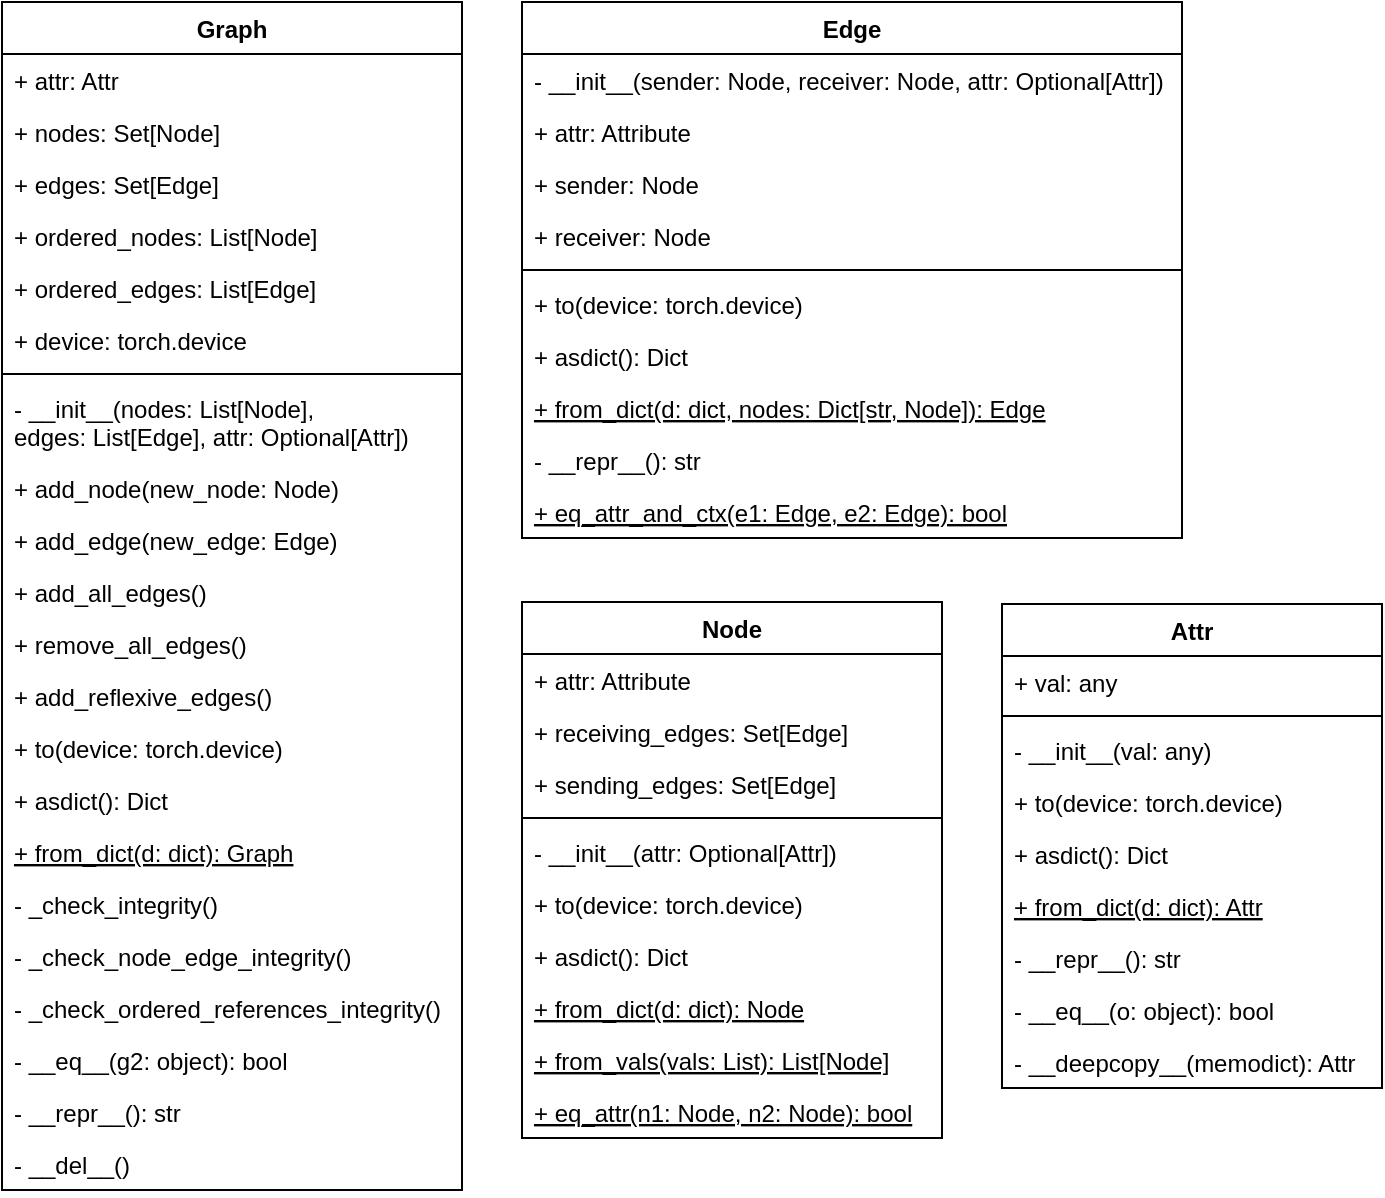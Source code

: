 <mxfile version="10.6.0" type="device"><diagram id="dk6zgPQ9us-1HwVe-dpw" name="Page-1"><mxGraphModel dx="761" dy="899" grid="1" gridSize="10" guides="1" tooltips="1" connect="1" arrows="1" fold="1" page="1" pageScale="1" pageWidth="850" pageHeight="1100" math="0" shadow="0"><root><mxCell id="0"/><mxCell id="1" parent="0"/><mxCell id="7guk4XkJLZW-41GpNr8G-1" value="Attr" style="swimlane;fontStyle=1;align=center;verticalAlign=top;childLayout=stackLayout;horizontal=1;startSize=26;horizontalStack=0;resizeParent=1;resizeParentMax=0;resizeLast=0;collapsible=1;marginBottom=0;" vertex="1" parent="1"><mxGeometry x="510" y="412" width="190" height="242" as="geometry"/></mxCell><mxCell id="7guk4XkJLZW-41GpNr8G-2" value="+ val: any" style="text;strokeColor=none;fillColor=none;align=left;verticalAlign=top;spacingLeft=4;spacingRight=4;overflow=hidden;rotatable=0;points=[[0,0.5],[1,0.5]];portConstraint=eastwest;" vertex="1" parent="7guk4XkJLZW-41GpNr8G-1"><mxGeometry y="26" width="190" height="26" as="geometry"/></mxCell><mxCell id="7guk4XkJLZW-41GpNr8G-3" value="" style="line;strokeWidth=1;fillColor=none;align=left;verticalAlign=middle;spacingTop=-1;spacingLeft=3;spacingRight=3;rotatable=0;labelPosition=right;points=[];portConstraint=eastwest;" vertex="1" parent="7guk4XkJLZW-41GpNr8G-1"><mxGeometry y="52" width="190" height="8" as="geometry"/></mxCell><mxCell id="7guk4XkJLZW-41GpNr8G-61" value="- __init__(val: any)&#10;" style="text;strokeColor=none;fillColor=none;align=left;verticalAlign=top;spacingLeft=4;spacingRight=4;overflow=hidden;rotatable=0;points=[[0,0.5],[1,0.5]];portConstraint=eastwest;" vertex="1" parent="7guk4XkJLZW-41GpNr8G-1"><mxGeometry y="60" width="190" height="26" as="geometry"/></mxCell><mxCell id="7guk4XkJLZW-41GpNr8G-47" value="+ to(device: torch.device)&#10;" style="text;strokeColor=none;fillColor=none;align=left;verticalAlign=top;spacingLeft=4;spacingRight=4;overflow=hidden;rotatable=0;points=[[0,0.5],[1,0.5]];portConstraint=eastwest;" vertex="1" parent="7guk4XkJLZW-41GpNr8G-1"><mxGeometry y="86" width="190" height="26" as="geometry"/></mxCell><mxCell id="7guk4XkJLZW-41GpNr8G-62" value="+ asdict(): Dict&#10;" style="text;strokeColor=none;fillColor=none;align=left;verticalAlign=top;spacingLeft=4;spacingRight=4;overflow=hidden;rotatable=0;points=[[0,0.5],[1,0.5]];portConstraint=eastwest;" vertex="1" parent="7guk4XkJLZW-41GpNr8G-1"><mxGeometry y="112" width="190" height="26" as="geometry"/></mxCell><mxCell id="7guk4XkJLZW-41GpNr8G-63" value="+ from_dict(d: dict): Attr&#10;" style="text;strokeColor=none;fillColor=none;align=left;verticalAlign=top;spacingLeft=4;spacingRight=4;overflow=hidden;rotatable=0;points=[[0,0.5],[1,0.5]];portConstraint=eastwest;fontStyle=4" vertex="1" parent="7guk4XkJLZW-41GpNr8G-1"><mxGeometry y="138" width="190" height="26" as="geometry"/></mxCell><mxCell id="7guk4XkJLZW-41GpNr8G-65" value="- __repr__(): str&#10;" style="text;strokeColor=none;fillColor=none;align=left;verticalAlign=top;spacingLeft=4;spacingRight=4;overflow=hidden;rotatable=0;points=[[0,0.5],[1,0.5]];portConstraint=eastwest;" vertex="1" parent="7guk4XkJLZW-41GpNr8G-1"><mxGeometry y="164" width="190" height="26" as="geometry"/></mxCell><mxCell id="7guk4XkJLZW-41GpNr8G-64" value="- __eq__(o: object): bool&#10;" style="text;strokeColor=none;fillColor=none;align=left;verticalAlign=top;spacingLeft=4;spacingRight=4;overflow=hidden;rotatable=0;points=[[0,0.5],[1,0.5]];portConstraint=eastwest;" vertex="1" parent="7guk4XkJLZW-41GpNr8G-1"><mxGeometry y="190" width="190" height="26" as="geometry"/></mxCell><mxCell id="7guk4XkJLZW-41GpNr8G-66" value="- __deepcopy__(memodict): Attr&#10;" style="text;strokeColor=none;fillColor=none;align=left;verticalAlign=top;spacingLeft=4;spacingRight=4;overflow=hidden;rotatable=0;points=[[0,0.5],[1,0.5]];portConstraint=eastwest;" vertex="1" parent="7guk4XkJLZW-41GpNr8G-1"><mxGeometry y="216" width="190" height="26" as="geometry"/></mxCell><mxCell id="7guk4XkJLZW-41GpNr8G-5" value="Graph&#10;" style="swimlane;fontStyle=1;align=center;verticalAlign=top;childLayout=stackLayout;horizontal=1;startSize=26;horizontalStack=0;resizeParent=1;resizeParentMax=0;resizeLast=0;collapsible=1;marginBottom=0;" vertex="1" parent="1"><mxGeometry x="10" y="111" width="230" height="594" as="geometry"/></mxCell><mxCell id="7guk4XkJLZW-41GpNr8G-17" value="+ attr: Attr" style="text;strokeColor=none;fillColor=none;align=left;verticalAlign=top;spacingLeft=4;spacingRight=4;overflow=hidden;rotatable=0;points=[[0,0.5],[1,0.5]];portConstraint=eastwest;" vertex="1" parent="7guk4XkJLZW-41GpNr8G-5"><mxGeometry y="26" width="230" height="26" as="geometry"/></mxCell><mxCell id="7guk4XkJLZW-41GpNr8G-18" value="+ nodes: Set[Node]" style="text;strokeColor=none;fillColor=none;align=left;verticalAlign=top;spacingLeft=4;spacingRight=4;overflow=hidden;rotatable=0;points=[[0,0.5],[1,0.5]];portConstraint=eastwest;" vertex="1" parent="7guk4XkJLZW-41GpNr8G-5"><mxGeometry y="52" width="230" height="26" as="geometry"/></mxCell><mxCell id="7guk4XkJLZW-41GpNr8G-6" value="+ edges: Set[Edge]" style="text;strokeColor=none;fillColor=none;align=left;verticalAlign=top;spacingLeft=4;spacingRight=4;overflow=hidden;rotatable=0;points=[[0,0.5],[1,0.5]];portConstraint=eastwest;" vertex="1" parent="7guk4XkJLZW-41GpNr8G-5"><mxGeometry y="78" width="230" height="26" as="geometry"/></mxCell><mxCell id="7guk4XkJLZW-41GpNr8G-50" value="+ ordered_nodes: List[Node]" style="text;strokeColor=none;fillColor=none;align=left;verticalAlign=top;spacingLeft=4;spacingRight=4;overflow=hidden;rotatable=0;points=[[0,0.5],[1,0.5]];portConstraint=eastwest;" vertex="1" parent="7guk4XkJLZW-41GpNr8G-5"><mxGeometry y="104" width="230" height="26" as="geometry"/></mxCell><mxCell id="7guk4XkJLZW-41GpNr8G-48" value="+ ordered_edges: List[Edge]" style="text;strokeColor=none;fillColor=none;align=left;verticalAlign=top;spacingLeft=4;spacingRight=4;overflow=hidden;rotatable=0;points=[[0,0.5],[1,0.5]];portConstraint=eastwest;" vertex="1" parent="7guk4XkJLZW-41GpNr8G-5"><mxGeometry y="130" width="230" height="26" as="geometry"/></mxCell><mxCell id="7guk4XkJLZW-41GpNr8G-49" value="+ device: torch.device" style="text;strokeColor=none;fillColor=none;align=left;verticalAlign=top;spacingLeft=4;spacingRight=4;overflow=hidden;rotatable=0;points=[[0,0.5],[1,0.5]];portConstraint=eastwest;" vertex="1" parent="7guk4XkJLZW-41GpNr8G-5"><mxGeometry y="156" width="230" height="26" as="geometry"/></mxCell><mxCell id="7guk4XkJLZW-41GpNr8G-7" value="" style="line;strokeWidth=1;fillColor=none;align=left;verticalAlign=middle;spacingTop=-1;spacingLeft=3;spacingRight=3;rotatable=0;labelPosition=right;points=[];portConstraint=eastwest;" vertex="1" parent="7guk4XkJLZW-41GpNr8G-5"><mxGeometry y="182" width="230" height="8" as="geometry"/></mxCell><mxCell id="7guk4XkJLZW-41GpNr8G-40" value="- __init__(nodes: List[Node],&#10;edges: List[Edge], attr: Optional[Attr])" style="text;strokeColor=none;fillColor=none;align=left;verticalAlign=top;spacingLeft=4;spacingRight=4;overflow=hidden;rotatable=0;points=[[0,0.5],[1,0.5]];portConstraint=eastwest;" vertex="1" parent="7guk4XkJLZW-41GpNr8G-5"><mxGeometry y="190" width="230" height="40" as="geometry"/></mxCell><mxCell id="7guk4XkJLZW-41GpNr8G-21" value="+ add_node(new_node: Node)" style="text;strokeColor=none;fillColor=none;align=left;verticalAlign=top;spacingLeft=4;spacingRight=4;overflow=hidden;rotatable=0;points=[[0,0.5],[1,0.5]];portConstraint=eastwest;" vertex="1" parent="7guk4XkJLZW-41GpNr8G-5"><mxGeometry y="230" width="230" height="26" as="geometry"/></mxCell><mxCell id="7guk4XkJLZW-41GpNr8G-20" value="+ add_edge(new_edge: Edge)" style="text;strokeColor=none;fillColor=none;align=left;verticalAlign=top;spacingLeft=4;spacingRight=4;overflow=hidden;rotatable=0;points=[[0,0.5],[1,0.5]];portConstraint=eastwest;" vertex="1" parent="7guk4XkJLZW-41GpNr8G-5"><mxGeometry y="256" width="230" height="26" as="geometry"/></mxCell><mxCell id="7guk4XkJLZW-41GpNr8G-43" value="+ add_all_edges()&#10;" style="text;strokeColor=none;fillColor=none;align=left;verticalAlign=top;spacingLeft=4;spacingRight=4;overflow=hidden;rotatable=0;points=[[0,0.5],[1,0.5]];portConstraint=eastwest;" vertex="1" parent="7guk4XkJLZW-41GpNr8G-5"><mxGeometry y="282" width="230" height="26" as="geometry"/></mxCell><mxCell id="7guk4XkJLZW-41GpNr8G-22" value="+ remove_all_edges()&#10;" style="text;strokeColor=none;fillColor=none;align=left;verticalAlign=top;spacingLeft=4;spacingRight=4;overflow=hidden;rotatable=0;points=[[0,0.5],[1,0.5]];portConstraint=eastwest;" vertex="1" parent="7guk4XkJLZW-41GpNr8G-5"><mxGeometry y="308" width="230" height="26" as="geometry"/></mxCell><mxCell id="7guk4XkJLZW-41GpNr8G-39" value="+ add_reflexive_edges()&#10;" style="text;strokeColor=none;fillColor=none;align=left;verticalAlign=top;spacingLeft=4;spacingRight=4;overflow=hidden;rotatable=0;points=[[0,0.5],[1,0.5]];portConstraint=eastwest;" vertex="1" parent="7guk4XkJLZW-41GpNr8G-5"><mxGeometry y="334" width="230" height="26" as="geometry"/></mxCell><mxCell id="7guk4XkJLZW-41GpNr8G-44" value="+ to(device: torch.device)&#10;" style="text;strokeColor=none;fillColor=none;align=left;verticalAlign=top;spacingLeft=4;spacingRight=4;overflow=hidden;rotatable=0;points=[[0,0.5],[1,0.5]];portConstraint=eastwest;" vertex="1" parent="7guk4XkJLZW-41GpNr8G-5"><mxGeometry y="360" width="230" height="26" as="geometry"/></mxCell><mxCell id="7guk4XkJLZW-41GpNr8G-52" value="+ asdict(): Dict&#10;" style="text;strokeColor=none;fillColor=none;align=left;verticalAlign=top;spacingLeft=4;spacingRight=4;overflow=hidden;rotatable=0;points=[[0,0.5],[1,0.5]];portConstraint=eastwest;" vertex="1" parent="7guk4XkJLZW-41GpNr8G-5"><mxGeometry y="386" width="230" height="26" as="geometry"/></mxCell><mxCell id="7guk4XkJLZW-41GpNr8G-51" value="+ from_dict(d: dict): Graph&#10;" style="text;strokeColor=none;fillColor=none;align=left;verticalAlign=top;spacingLeft=4;spacingRight=4;overflow=hidden;rotatable=0;points=[[0,0.5],[1,0.5]];portConstraint=eastwest;fontStyle=4" vertex="1" parent="7guk4XkJLZW-41GpNr8G-5"><mxGeometry y="412" width="230" height="26" as="geometry"/></mxCell><mxCell id="7guk4XkJLZW-41GpNr8G-42" value="- _check_integrity()&#10;" style="text;strokeColor=none;fillColor=none;align=left;verticalAlign=top;spacingLeft=4;spacingRight=4;overflow=hidden;rotatable=0;points=[[0,0.5],[1,0.5]];portConstraint=eastwest;" vertex="1" parent="7guk4XkJLZW-41GpNr8G-5"><mxGeometry y="438" width="230" height="26" as="geometry"/></mxCell><mxCell id="7guk4XkJLZW-41GpNr8G-8" value="- _check_node_edge_integrity()&#10;" style="text;strokeColor=none;fillColor=none;align=left;verticalAlign=top;spacingLeft=4;spacingRight=4;overflow=hidden;rotatable=0;points=[[0,0.5],[1,0.5]];portConstraint=eastwest;" vertex="1" parent="7guk4XkJLZW-41GpNr8G-5"><mxGeometry y="464" width="230" height="26" as="geometry"/></mxCell><mxCell id="7guk4XkJLZW-41GpNr8G-53" value="- _check_ordered_references_integrity()&#10;" style="text;strokeColor=none;fillColor=none;align=left;verticalAlign=top;spacingLeft=4;spacingRight=4;overflow=hidden;rotatable=0;points=[[0,0.5],[1,0.5]];portConstraint=eastwest;" vertex="1" parent="7guk4XkJLZW-41GpNr8G-5"><mxGeometry y="490" width="230" height="26" as="geometry"/></mxCell><mxCell id="7guk4XkJLZW-41GpNr8G-54" value="- __eq__(g2: object): bool&#10;" style="text;strokeColor=none;fillColor=none;align=left;verticalAlign=top;spacingLeft=4;spacingRight=4;overflow=hidden;rotatable=0;points=[[0,0.5],[1,0.5]];portConstraint=eastwest;" vertex="1" parent="7guk4XkJLZW-41GpNr8G-5"><mxGeometry y="516" width="230" height="26" as="geometry"/></mxCell><mxCell id="7guk4XkJLZW-41GpNr8G-41" value="- __repr__(): str&#10;" style="text;strokeColor=none;fillColor=none;align=left;verticalAlign=top;spacingLeft=4;spacingRight=4;overflow=hidden;rotatable=0;points=[[0,0.5],[1,0.5]];portConstraint=eastwest;" vertex="1" parent="7guk4XkJLZW-41GpNr8G-5"><mxGeometry y="542" width="230" height="26" as="geometry"/></mxCell><mxCell id="7guk4XkJLZW-41GpNr8G-55" value="- __del__()&#10;" style="text;strokeColor=none;fillColor=none;align=left;verticalAlign=top;spacingLeft=4;spacingRight=4;overflow=hidden;rotatable=0;points=[[0,0.5],[1,0.5]];portConstraint=eastwest;" vertex="1" parent="7guk4XkJLZW-41GpNr8G-5"><mxGeometry y="568" width="230" height="26" as="geometry"/></mxCell><mxCell id="7guk4XkJLZW-41GpNr8G-23" value="Node&#10;" style="swimlane;fontStyle=1;align=center;verticalAlign=top;childLayout=stackLayout;horizontal=1;startSize=26;horizontalStack=0;resizeParent=1;resizeParentMax=0;resizeLast=0;collapsible=1;marginBottom=0;" vertex="1" parent="1"><mxGeometry x="270" y="411" width="210" height="268" as="geometry"/></mxCell><mxCell id="7guk4XkJLZW-41GpNr8G-24" value="+ attr: Attribute" style="text;strokeColor=none;fillColor=none;align=left;verticalAlign=top;spacingLeft=4;spacingRight=4;overflow=hidden;rotatable=0;points=[[0,0.5],[1,0.5]];portConstraint=eastwest;" vertex="1" parent="7guk4XkJLZW-41GpNr8G-23"><mxGeometry y="26" width="210" height="26" as="geometry"/></mxCell><mxCell id="7guk4XkJLZW-41GpNr8G-25" value="+ receiving_edges: Set[Edge]" style="text;strokeColor=none;fillColor=none;align=left;verticalAlign=top;spacingLeft=4;spacingRight=4;overflow=hidden;rotatable=0;points=[[0,0.5],[1,0.5]];portConstraint=eastwest;" vertex="1" parent="7guk4XkJLZW-41GpNr8G-23"><mxGeometry y="52" width="210" height="26" as="geometry"/></mxCell><mxCell id="7guk4XkJLZW-41GpNr8G-26" value="+ sending_edges: Set[Edge]" style="text;strokeColor=none;fillColor=none;align=left;verticalAlign=top;spacingLeft=4;spacingRight=4;overflow=hidden;rotatable=0;points=[[0,0.5],[1,0.5]];portConstraint=eastwest;" vertex="1" parent="7guk4XkJLZW-41GpNr8G-23"><mxGeometry y="78" width="210" height="26" as="geometry"/></mxCell><mxCell id="7guk4XkJLZW-41GpNr8G-27" value="" style="line;strokeWidth=1;fillColor=none;align=left;verticalAlign=middle;spacingTop=-1;spacingLeft=3;spacingRight=3;rotatable=0;labelPosition=right;points=[];portConstraint=eastwest;" vertex="1" parent="7guk4XkJLZW-41GpNr8G-23"><mxGeometry y="104" width="210" height="8" as="geometry"/></mxCell><mxCell id="7guk4XkJLZW-41GpNr8G-67" value="- __init__(attr: Optional[Attr])" style="text;strokeColor=none;fillColor=none;align=left;verticalAlign=top;spacingLeft=4;spacingRight=4;overflow=hidden;rotatable=0;points=[[0,0.5],[1,0.5]];portConstraint=eastwest;" vertex="1" parent="7guk4XkJLZW-41GpNr8G-23"><mxGeometry y="112" width="210" height="26" as="geometry"/></mxCell><mxCell id="7guk4XkJLZW-41GpNr8G-45" value="+ to(device: torch.device)&#10;" style="text;strokeColor=none;fillColor=none;align=left;verticalAlign=top;spacingLeft=4;spacingRight=4;overflow=hidden;rotatable=0;points=[[0,0.5],[1,0.5]];portConstraint=eastwest;" vertex="1" parent="7guk4XkJLZW-41GpNr8G-23"><mxGeometry y="138" width="210" height="26" as="geometry"/></mxCell><mxCell id="7guk4XkJLZW-41GpNr8G-68" value="+ asdict(): Dict&#10;" style="text;strokeColor=none;fillColor=none;align=left;verticalAlign=top;spacingLeft=4;spacingRight=4;overflow=hidden;rotatable=0;points=[[0,0.5],[1,0.5]];portConstraint=eastwest;" vertex="1" parent="7guk4XkJLZW-41GpNr8G-23"><mxGeometry y="164" width="210" height="26" as="geometry"/></mxCell><mxCell id="7guk4XkJLZW-41GpNr8G-70" value="+ from_dict(d: dict): Node&#10;" style="text;strokeColor=none;fillColor=none;align=left;verticalAlign=top;spacingLeft=4;spacingRight=4;overflow=hidden;rotatable=0;points=[[0,0.5],[1,0.5]];portConstraint=eastwest;fontStyle=4" vertex="1" parent="7guk4XkJLZW-41GpNr8G-23"><mxGeometry y="190" width="210" height="26" as="geometry"/></mxCell><mxCell id="7guk4XkJLZW-41GpNr8G-71" value="+ from_vals(vals: List): List[Node]&#10;" style="text;strokeColor=none;fillColor=none;align=left;verticalAlign=top;spacingLeft=4;spacingRight=4;overflow=hidden;rotatable=0;points=[[0,0.5],[1,0.5]];portConstraint=eastwest;fontStyle=4" vertex="1" parent="7guk4XkJLZW-41GpNr8G-23"><mxGeometry y="216" width="210" height="26" as="geometry"/></mxCell><mxCell id="7guk4XkJLZW-41GpNr8G-69" value="+ eq_attr(n1: Node, n2: Node): bool&#10;" style="text;strokeColor=none;fillColor=none;align=left;verticalAlign=top;spacingLeft=4;spacingRight=4;overflow=hidden;rotatable=0;points=[[0,0.5],[1,0.5]];portConstraint=eastwest;fontStyle=4" vertex="1" parent="7guk4XkJLZW-41GpNr8G-23"><mxGeometry y="242" width="210" height="26" as="geometry"/></mxCell><mxCell id="7guk4XkJLZW-41GpNr8G-33" value="Edge&#10;" style="swimlane;fontStyle=1;align=center;verticalAlign=top;childLayout=stackLayout;horizontal=1;startSize=26;horizontalStack=0;resizeParent=1;resizeParentMax=0;resizeLast=0;collapsible=1;marginBottom=0;" vertex="1" parent="1"><mxGeometry x="270" y="111" width="330" height="268" as="geometry"/></mxCell><mxCell id="7guk4XkJLZW-41GpNr8G-56" value="- __init__(sender: Node, receiver: Node, attr: Optional[Attr])" style="text;strokeColor=none;fillColor=none;align=left;verticalAlign=top;spacingLeft=4;spacingRight=4;overflow=hidden;rotatable=0;points=[[0,0.5],[1,0.5]];portConstraint=eastwest;" vertex="1" parent="7guk4XkJLZW-41GpNr8G-33"><mxGeometry y="26" width="330" height="26" as="geometry"/></mxCell><mxCell id="7guk4XkJLZW-41GpNr8G-34" value="+ attr: Attribute" style="text;strokeColor=none;fillColor=none;align=left;verticalAlign=top;spacingLeft=4;spacingRight=4;overflow=hidden;rotatable=0;points=[[0,0.5],[1,0.5]];portConstraint=eastwest;" vertex="1" parent="7guk4XkJLZW-41GpNr8G-33"><mxGeometry y="52" width="330" height="26" as="geometry"/></mxCell><mxCell id="7guk4XkJLZW-41GpNr8G-35" value="+ sender: Node" style="text;strokeColor=none;fillColor=none;align=left;verticalAlign=top;spacingLeft=4;spacingRight=4;overflow=hidden;rotatable=0;points=[[0,0.5],[1,0.5]];portConstraint=eastwest;" vertex="1" parent="7guk4XkJLZW-41GpNr8G-33"><mxGeometry y="78" width="330" height="26" as="geometry"/></mxCell><mxCell id="7guk4XkJLZW-41GpNr8G-36" value="+ receiver: Node" style="text;strokeColor=none;fillColor=none;align=left;verticalAlign=top;spacingLeft=4;spacingRight=4;overflow=hidden;rotatable=0;points=[[0,0.5],[1,0.5]];portConstraint=eastwest;" vertex="1" parent="7guk4XkJLZW-41GpNr8G-33"><mxGeometry y="104" width="330" height="26" as="geometry"/></mxCell><mxCell id="7guk4XkJLZW-41GpNr8G-37" value="" style="line;strokeWidth=1;fillColor=none;align=left;verticalAlign=middle;spacingTop=-1;spacingLeft=3;spacingRight=3;rotatable=0;labelPosition=right;points=[];portConstraint=eastwest;" vertex="1" parent="7guk4XkJLZW-41GpNr8G-33"><mxGeometry y="130" width="330" height="8" as="geometry"/></mxCell><mxCell id="7guk4XkJLZW-41GpNr8G-46" value="+ to(device: torch.device)&#10;" style="text;strokeColor=none;fillColor=none;align=left;verticalAlign=top;spacingLeft=4;spacingRight=4;overflow=hidden;rotatable=0;points=[[0,0.5],[1,0.5]];portConstraint=eastwest;" vertex="1" parent="7guk4XkJLZW-41GpNr8G-33"><mxGeometry y="138" width="330" height="26" as="geometry"/></mxCell><mxCell id="7guk4XkJLZW-41GpNr8G-57" value="+ asdict(): Dict&#10;" style="text;strokeColor=none;fillColor=none;align=left;verticalAlign=top;spacingLeft=4;spacingRight=4;overflow=hidden;rotatable=0;points=[[0,0.5],[1,0.5]];portConstraint=eastwest;" vertex="1" parent="7guk4XkJLZW-41GpNr8G-33"><mxGeometry y="164" width="330" height="26" as="geometry"/></mxCell><mxCell id="7guk4XkJLZW-41GpNr8G-58" value="+ from_dict(d: dict, nodes: Dict[str, Node]): Edge&#10;" style="text;strokeColor=none;fillColor=none;align=left;verticalAlign=top;spacingLeft=4;spacingRight=4;overflow=hidden;rotatable=0;points=[[0,0.5],[1,0.5]];portConstraint=eastwest;fontStyle=4" vertex="1" parent="7guk4XkJLZW-41GpNr8G-33"><mxGeometry y="190" width="330" height="26" as="geometry"/></mxCell><mxCell id="7guk4XkJLZW-41GpNr8G-60" value="- __repr__(): str&#10;" style="text;strokeColor=none;fillColor=none;align=left;verticalAlign=top;spacingLeft=4;spacingRight=4;overflow=hidden;rotatable=0;points=[[0,0.5],[1,0.5]];portConstraint=eastwest;" vertex="1" parent="7guk4XkJLZW-41GpNr8G-33"><mxGeometry y="216" width="330" height="26" as="geometry"/></mxCell><mxCell id="7guk4XkJLZW-41GpNr8G-59" value="+ eq_attr_and_ctx(e1: Edge, e2: Edge): bool&#10;" style="text;strokeColor=none;fillColor=none;align=left;verticalAlign=top;spacingLeft=4;spacingRight=4;overflow=hidden;rotatable=0;points=[[0,0.5],[1,0.5]];portConstraint=eastwest;fontStyle=4" vertex="1" parent="7guk4XkJLZW-41GpNr8G-33"><mxGeometry y="242" width="330" height="26" as="geometry"/></mxCell></root></mxGraphModel></diagram></mxfile>